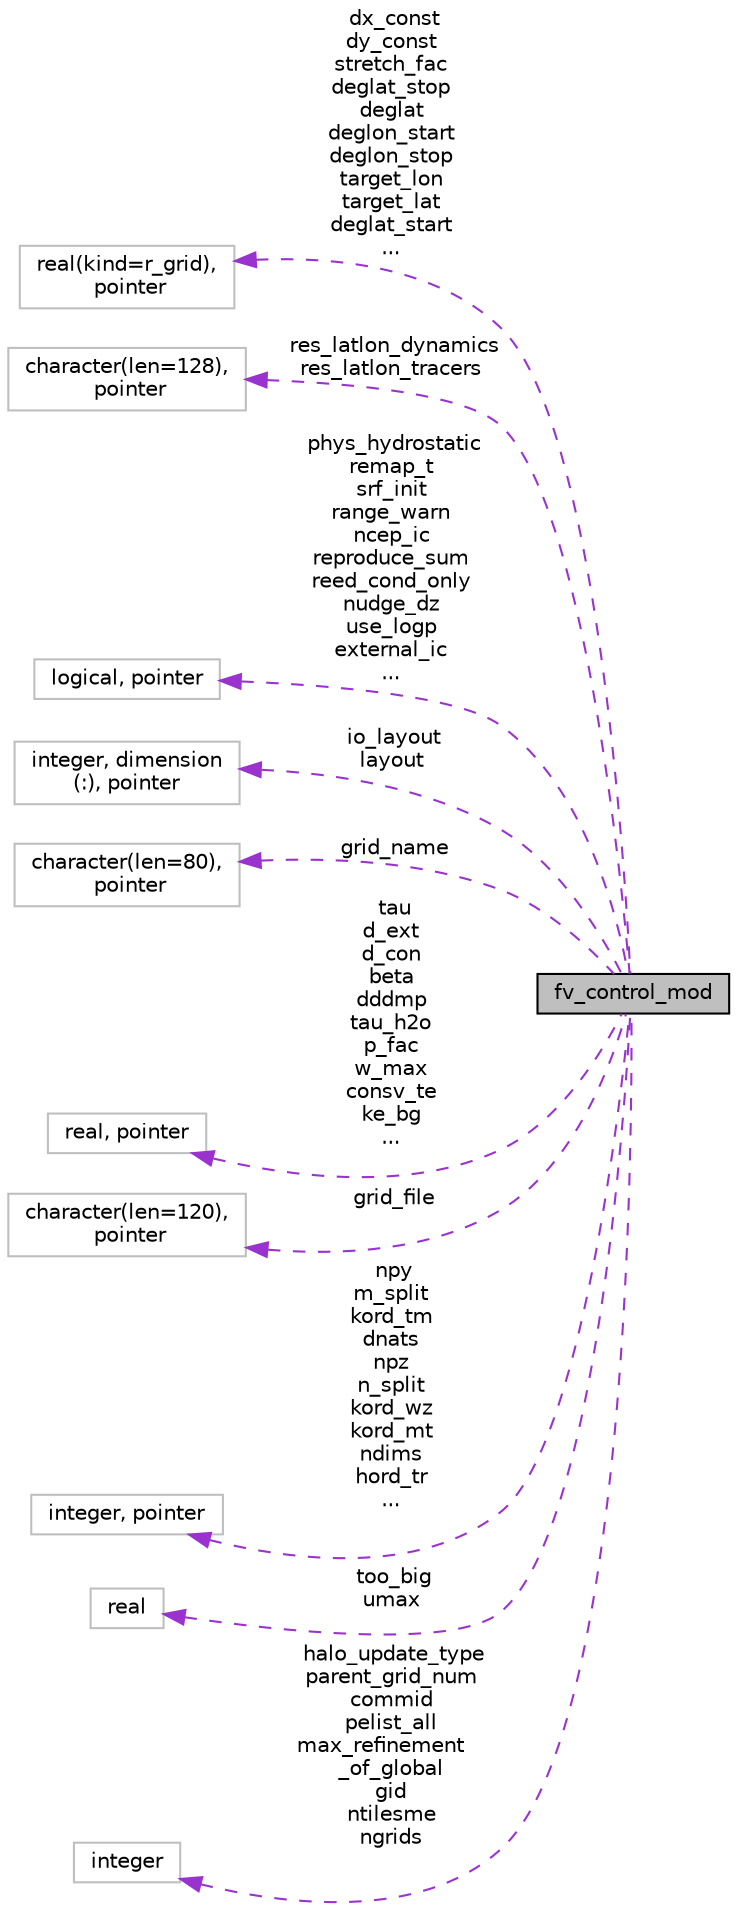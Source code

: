 digraph "fv_control_mod"
{
 // INTERACTIVE_SVG=YES
  edge [fontname="Helvetica",fontsize="10",labelfontname="Helvetica",labelfontsize="10"];
  node [fontname="Helvetica",fontsize="10",shape=record];
  rankdir="LR";
  Node1 [label="fv_control_mod",height=0.2,width=0.4,color="black", fillcolor="grey75", style="filled" fontcolor="black"];
  Node2 -> Node1 [dir="back",color="darkorchid3",fontsize="10",style="dashed",label=" dx_const\ndy_const\nstretch_fac\ndeglat_stop\ndeglat\ndeglon_start\ndeglon_stop\ntarget_lon\ntarget_lat\ndeglat_start\n..." ,fontname="Helvetica"];
  Node2 [label="real(kind=r_grid),\l pointer",height=0.2,width=0.4,color="grey75", fillcolor="white", style="filled"];
  Node3 -> Node1 [dir="back",color="darkorchid3",fontsize="10",style="dashed",label=" res_latlon_dynamics\nres_latlon_tracers" ,fontname="Helvetica"];
  Node3 [label="character(len=128),\l pointer",height=0.2,width=0.4,color="grey75", fillcolor="white", style="filled"];
  Node4 -> Node1 [dir="back",color="darkorchid3",fontsize="10",style="dashed",label=" phys_hydrostatic\nremap_t\nsrf_init\nrange_warn\nncep_ic\nreproduce_sum\nreed_cond_only\nnudge_dz\nuse_logp\nexternal_ic\n..." ,fontname="Helvetica"];
  Node4 [label="logical, pointer",height=0.2,width=0.4,color="grey75", fillcolor="white", style="filled"];
  Node5 -> Node1 [dir="back",color="darkorchid3",fontsize="10",style="dashed",label=" io_layout\nlayout" ,fontname="Helvetica"];
  Node5 [label="integer, dimension\l(:), pointer",height=0.2,width=0.4,color="grey75", fillcolor="white", style="filled"];
  Node6 -> Node1 [dir="back",color="darkorchid3",fontsize="10",style="dashed",label=" grid_name" ,fontname="Helvetica"];
  Node6 [label="character(len=80),\l pointer",height=0.2,width=0.4,color="grey75", fillcolor="white", style="filled"];
  Node7 -> Node1 [dir="back",color="darkorchid3",fontsize="10",style="dashed",label=" tau\nd_ext\nd_con\nbeta\ndddmp\ntau_h2o\np_fac\nw_max\nconsv_te\nke_bg\n..." ,fontname="Helvetica"];
  Node7 [label="real, pointer",height=0.2,width=0.4,color="grey75", fillcolor="white", style="filled"];
  Node8 -> Node1 [dir="back",color="darkorchid3",fontsize="10",style="dashed",label=" grid_file" ,fontname="Helvetica"];
  Node8 [label="character(len=120),\l pointer",height=0.2,width=0.4,color="grey75", fillcolor="white", style="filled"];
  Node9 -> Node1 [dir="back",color="darkorchid3",fontsize="10",style="dashed",label=" npy\nm_split\nkord_tm\ndnats\nnpz\nn_split\nkord_wz\nkord_mt\nndims\nhord_tr\n..." ,fontname="Helvetica"];
  Node9 [label="integer, pointer",height=0.2,width=0.4,color="grey75", fillcolor="white", style="filled"];
  Node10 -> Node1 [dir="back",color="darkorchid3",fontsize="10",style="dashed",label=" too_big\numax" ,fontname="Helvetica"];
  Node10 [label="real",height=0.2,width=0.4,color="grey75", fillcolor="white", style="filled"];
  Node11 -> Node1 [dir="back",color="darkorchid3",fontsize="10",style="dashed",label=" halo_update_type\nparent_grid_num\ncommid\npelist_all\nmax_refinement\l_of_global\ngid\nntilesme\nngrids" ,fontname="Helvetica"];
  Node11 [label="integer",height=0.2,width=0.4,color="grey75", fillcolor="white", style="filled"];
}
